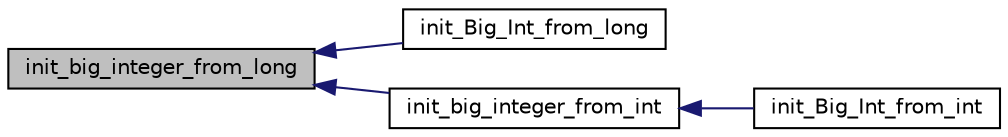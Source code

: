 digraph "init_big_integer_from_long"
{
  edge [fontname="Helvetica",fontsize="10",labelfontname="Helvetica",labelfontsize="10"];
  node [fontname="Helvetica",fontsize="10",shape=record];
  rankdir="LR";
  Node1 [label="init_big_integer_from_long",height=0.2,width=0.4,color="black", fillcolor="grey75", style="filled" fontcolor="black"];
  Node1 -> Node2 [dir="back",color="midnightblue",fontsize="10",style="solid"];
  Node2 [label="init_Big_Int_from_long",height=0.2,width=0.4,color="black", fillcolor="white", style="filled",URL="$big__integer_8c.html#a0c2885b6802e073ab77344b7323b4880"];
  Node1 -> Node3 [dir="back",color="midnightblue",fontsize="10",style="solid"];
  Node3 [label="init_big_integer_from_int",height=0.2,width=0.4,color="black", fillcolor="white", style="filled",URL="$big__integer__impl_8c.html#a4c0bcb12462f0ee91ab4e2a50648959d"];
  Node3 -> Node4 [dir="back",color="midnightblue",fontsize="10",style="solid"];
  Node4 [label="init_Big_Int_from_int",height=0.2,width=0.4,color="black", fillcolor="white", style="filled",URL="$big__integer_8c.html#a70280d3fbe2128f5bd1801dddcb781c1"];
}
